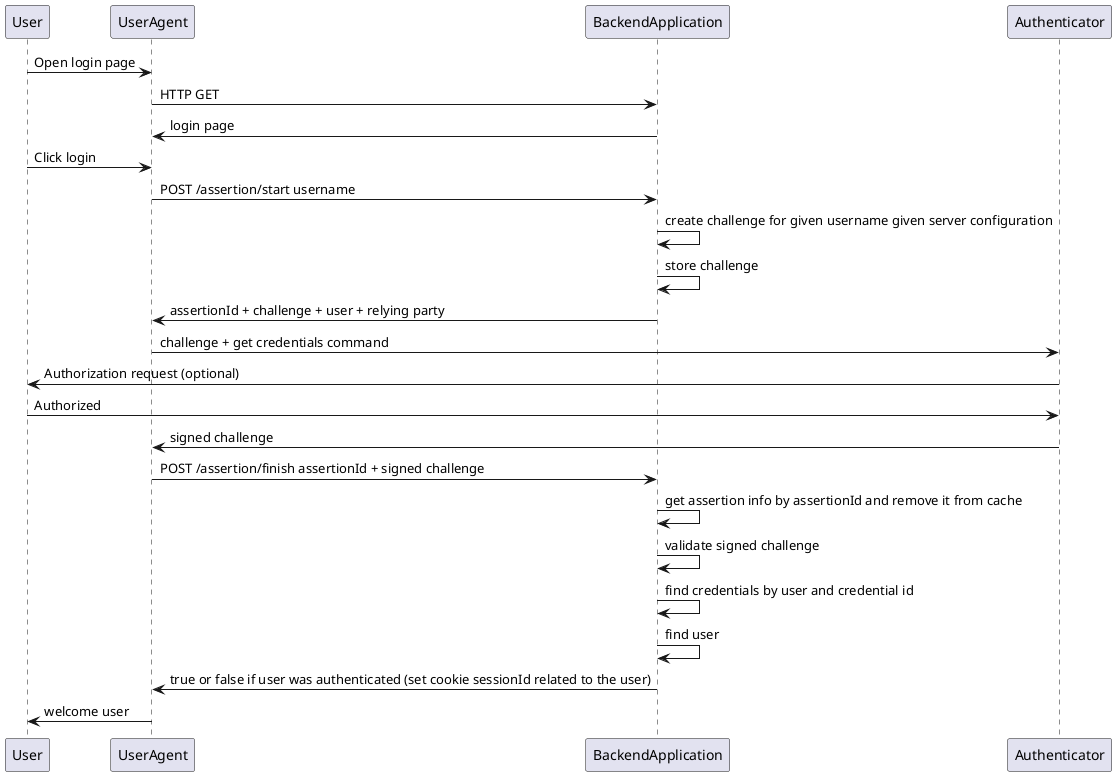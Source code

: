 @startuml
User -> UserAgent : Open login page
UserAgent -> BackendApplication : HTTP GET
BackendApplication -> UserAgent : login page
User -> UserAgent : Click login
UserAgent -> BackendApplication : POST /assertion/start username
BackendApplication -> BackendApplication : create challenge for given username given server configuration
BackendApplication -> BackendApplication : store challenge
BackendApplication -> UserAgent : assertionId + challenge + user + relying party
UserAgent -> Authenticator : challenge + get credentials command
Authenticator -> User : Authorization request (optional)
User -> Authenticator : Authorized
Authenticator -> UserAgent : signed challenge
UserAgent -> BackendApplication : POST /assertion/finish assertionId + signed challenge
BackendApplication -> BackendApplication : get assertion info by assertionId and remove it from cache
BackendApplication -> BackendApplication : validate signed challenge
BackendApplication -> BackendApplication : find credentials by user and credential id
BackendApplication -> BackendApplication : find user
BackendApplication -> UserAgent : true or false if user was authenticated (set cookie sessionId related to the user)
UserAgent -> User : welcome user
@enduml
